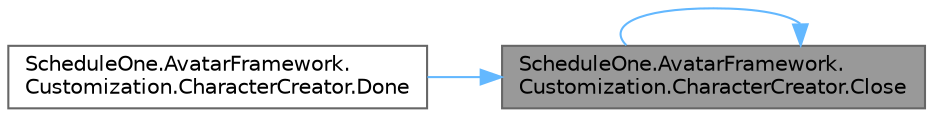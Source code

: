 digraph "ScheduleOne.AvatarFramework.Customization.CharacterCreator.Close"
{
 // LATEX_PDF_SIZE
  bgcolor="transparent";
  edge [fontname=Helvetica,fontsize=10,labelfontname=Helvetica,labelfontsize=10];
  node [fontname=Helvetica,fontsize=10,shape=box,height=0.2,width=0.4];
  rankdir="RL";
  Node1 [id="Node000001",label="ScheduleOne.AvatarFramework.\lCustomization.CharacterCreator.Close",height=0.2,width=0.4,color="gray40", fillcolor="grey60", style="filled", fontcolor="black",tooltip=" "];
  Node1 -> Node1 [id="edge1_Node000001_Node000001",dir="back",color="steelblue1",style="solid",tooltip=" "];
  Node1 -> Node2 [id="edge2_Node000001_Node000002",dir="back",color="steelblue1",style="solid",tooltip=" "];
  Node2 [id="Node000002",label="ScheduleOne.AvatarFramework.\lCustomization.CharacterCreator.Done",height=0.2,width=0.4,color="grey40", fillcolor="white", style="filled",URL="$class_schedule_one_1_1_avatar_framework_1_1_customization_1_1_character_creator.html#a6ac6c2ba8caf6ca58a6a0fbc2c7fb580",tooltip=" "];
}
